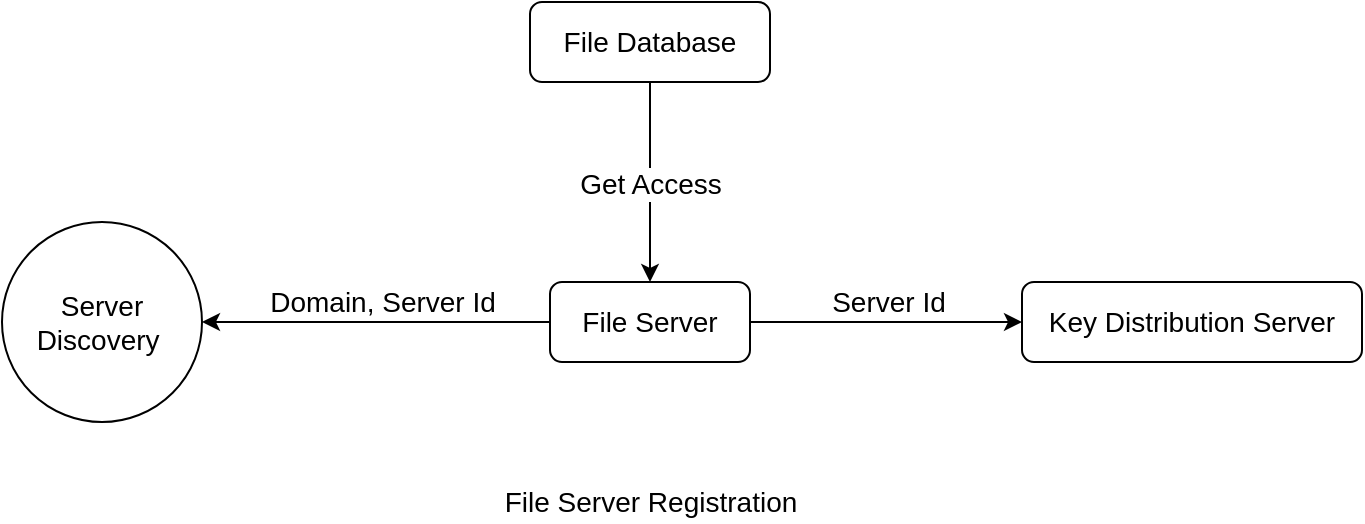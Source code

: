 <mxfile version="13.10.0" type="device"><diagram id="id_AjGsClKkGFFBo0VRV" name="Page-1"><mxGraphModel dx="1038" dy="491" grid="1" gridSize="10" guides="1" tooltips="1" connect="1" arrows="1" fold="1" page="1" pageScale="1" pageWidth="827" pageHeight="1169" math="0" shadow="0"><root><mxCell id="0"/><mxCell id="1" parent="0"/><mxCell id="1XGKXSeaGq-Oo9Ko6Psv-49" value="&lt;font style=&quot;font-size: 14px&quot;&gt;Server Discovery&amp;nbsp;&lt;/font&gt;" style="ellipse;whiteSpace=wrap;html=1;aspect=fixed;" vertex="1" parent="1"><mxGeometry x="90" y="280" width="100" height="100" as="geometry"/></mxCell><mxCell id="1XGKXSeaGq-Oo9Ko6Psv-52" style="edgeStyle=orthogonalEdgeStyle;rounded=0;orthogonalLoop=1;jettySize=auto;html=1;exitX=0;exitY=0.5;exitDx=0;exitDy=0;entryX=1;entryY=0.5;entryDx=0;entryDy=0;" edge="1" parent="1" source="1XGKXSeaGq-Oo9Ko6Psv-50" target="1XGKXSeaGq-Oo9Ko6Psv-49"><mxGeometry relative="1" as="geometry"/></mxCell><mxCell id="1XGKXSeaGq-Oo9Ko6Psv-54" value="&lt;font style=&quot;font-size: 14px&quot;&gt;Domain, Server Id&lt;/font&gt;" style="edgeLabel;html=1;align=center;verticalAlign=middle;resizable=0;points=[];" vertex="1" connectable="0" parent="1XGKXSeaGq-Oo9Ko6Psv-52"><mxGeometry x="-0.283" y="1" relative="1" as="geometry"><mxPoint x="-22" y="-11" as="offset"/></mxGeometry></mxCell><mxCell id="1XGKXSeaGq-Oo9Ko6Psv-53" style="edgeStyle=orthogonalEdgeStyle;rounded=0;orthogonalLoop=1;jettySize=auto;html=1;exitX=1;exitY=0.5;exitDx=0;exitDy=0;entryX=0;entryY=0.5;entryDx=0;entryDy=0;" edge="1" parent="1" source="1XGKXSeaGq-Oo9Ko6Psv-50" target="1XGKXSeaGq-Oo9Ko6Psv-51"><mxGeometry relative="1" as="geometry"/></mxCell><mxCell id="1XGKXSeaGq-Oo9Ko6Psv-55" value="&lt;font style=&quot;font-size: 14px&quot;&gt;Server Id&lt;/font&gt;" style="edgeLabel;html=1;align=center;verticalAlign=middle;resizable=0;points=[];" vertex="1" connectable="0" parent="1XGKXSeaGq-Oo9Ko6Psv-53"><mxGeometry x="0.29" y="1" relative="1" as="geometry"><mxPoint x="-19" y="-9" as="offset"/></mxGeometry></mxCell><mxCell id="1XGKXSeaGq-Oo9Ko6Psv-50" value="&lt;font style=&quot;font-size: 14px&quot;&gt;File Server&lt;/font&gt;" style="rounded=1;whiteSpace=wrap;html=1;" vertex="1" parent="1"><mxGeometry x="364" y="310" width="100" height="40" as="geometry"/></mxCell><mxCell id="1XGKXSeaGq-Oo9Ko6Psv-51" value="&lt;span style=&quot;font-size: 14px&quot;&gt;Key Distribution Server&lt;/span&gt;" style="rounded=1;whiteSpace=wrap;html=1;" vertex="1" parent="1"><mxGeometry x="600" y="310" width="170" height="40" as="geometry"/></mxCell><mxCell id="1XGKXSeaGq-Oo9Ko6Psv-57" style="edgeStyle=orthogonalEdgeStyle;rounded=0;orthogonalLoop=1;jettySize=auto;html=1;exitX=0.5;exitY=1;exitDx=0;exitDy=0;entryX=0.5;entryY=0;entryDx=0;entryDy=0;" edge="1" parent="1" source="1XGKXSeaGq-Oo9Ko6Psv-56" target="1XGKXSeaGq-Oo9Ko6Psv-50"><mxGeometry relative="1" as="geometry"/></mxCell><mxCell id="1XGKXSeaGq-Oo9Ko6Psv-58" value="&lt;font style=&quot;font-size: 14px&quot;&gt;Get Access&lt;/font&gt;" style="edgeLabel;html=1;align=center;verticalAlign=middle;resizable=0;points=[];" vertex="1" connectable="0" parent="1XGKXSeaGq-Oo9Ko6Psv-57"><mxGeometry x="-0.312" relative="1" as="geometry"><mxPoint y="16" as="offset"/></mxGeometry></mxCell><mxCell id="1XGKXSeaGq-Oo9Ko6Psv-56" value="&lt;font style=&quot;font-size: 14px&quot;&gt;File Database&lt;/font&gt;" style="rounded=1;whiteSpace=wrap;html=1;" vertex="1" parent="1"><mxGeometry x="354" y="170" width="120" height="40" as="geometry"/></mxCell><mxCell id="1XGKXSeaGq-Oo9Ko6Psv-59" value="&lt;font style=&quot;font-size: 14px&quot;&gt;File Server Registration&lt;/font&gt;" style="text;html=1;align=center;verticalAlign=middle;resizable=0;points=[];autosize=1;" vertex="1" parent="1"><mxGeometry x="334" y="410" width="160" height="20" as="geometry"/></mxCell></root></mxGraphModel></diagram></mxfile>